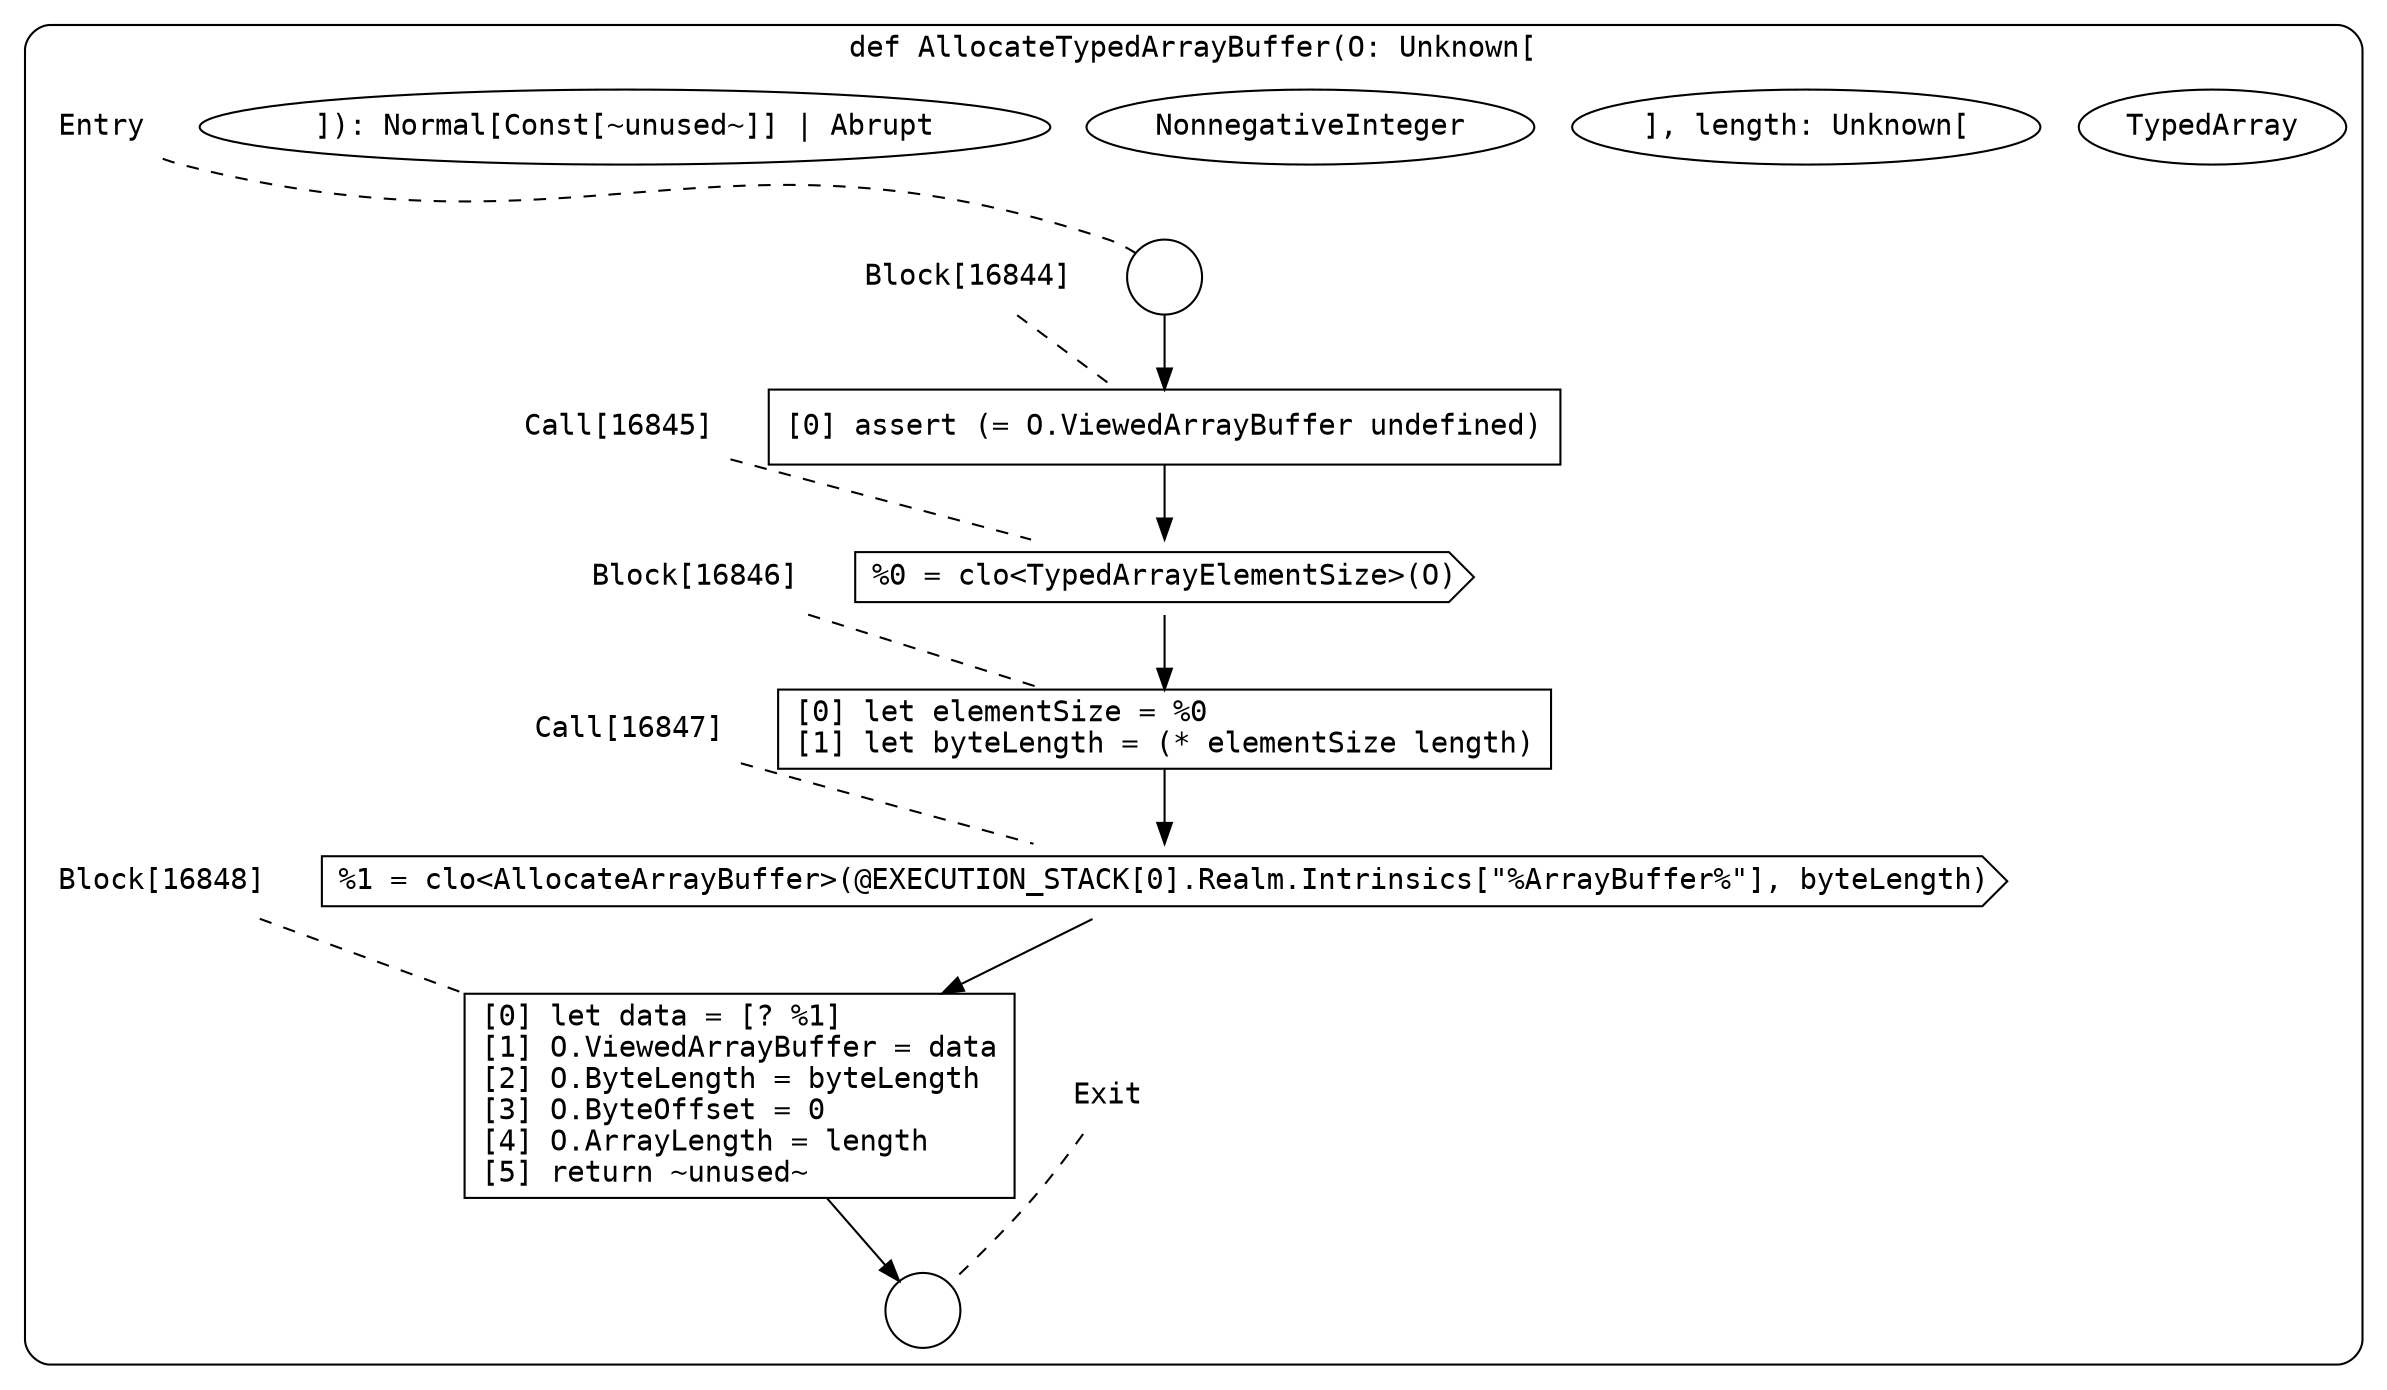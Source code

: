 digraph {
  graph [fontname = "Consolas"]
  node [fontname = "Consolas"]
  edge [fontname = "Consolas"]
  subgraph cluster2431 {
    label = "def AllocateTypedArrayBuffer(O: Unknown["TypedArray"], length: Unknown["NonnegativeInteger"]): Normal[Const[~unused~]] | Abrupt"
    style = rounded
    cluster2431_entry_name [shape=none, label=<<font color="black">Entry</font>>]
    cluster2431_entry_name -> cluster2431_entry [arrowhead=none, color="black", style=dashed]
    cluster2431_entry [shape=circle label=" " color="black" fillcolor="white" style=filled]
    cluster2431_entry -> node16844 [color="black"]
    cluster2431_exit_name [shape=none, label=<<font color="black">Exit</font>>]
    cluster2431_exit_name -> cluster2431_exit [arrowhead=none, color="black", style=dashed]
    cluster2431_exit [shape=circle label=" " color="black" fillcolor="white" style=filled]
    node16844_name [shape=none, label=<<font color="black">Block[16844]</font>>]
    node16844_name -> node16844 [arrowhead=none, color="black", style=dashed]
    node16844 [shape=box, label=<<font color="black">[0] assert (= O.ViewedArrayBuffer undefined)<BR ALIGN="LEFT"/></font>> color="black" fillcolor="white", style=filled]
    node16844 -> node16845 [color="black"]
    node16845_name [shape=none, label=<<font color="black">Call[16845]</font>>]
    node16845_name -> node16845 [arrowhead=none, color="black", style=dashed]
    node16845 [shape=cds, label=<<font color="black">%0 = clo&lt;TypedArrayElementSize&gt;(O)</font>> color="black" fillcolor="white", style=filled]
    node16845 -> node16846 [color="black"]
    node16846_name [shape=none, label=<<font color="black">Block[16846]</font>>]
    node16846_name -> node16846 [arrowhead=none, color="black", style=dashed]
    node16846 [shape=box, label=<<font color="black">[0] let elementSize = %0<BR ALIGN="LEFT"/>[1] let byteLength = (* elementSize length)<BR ALIGN="LEFT"/></font>> color="black" fillcolor="white", style=filled]
    node16846 -> node16847 [color="black"]
    node16847_name [shape=none, label=<<font color="black">Call[16847]</font>>]
    node16847_name -> node16847 [arrowhead=none, color="black", style=dashed]
    node16847 [shape=cds, label=<<font color="black">%1 = clo&lt;AllocateArrayBuffer&gt;(@EXECUTION_STACK[0].Realm.Intrinsics[&quot;%ArrayBuffer%&quot;], byteLength)</font>> color="black" fillcolor="white", style=filled]
    node16847 -> node16848 [color="black"]
    node16848_name [shape=none, label=<<font color="black">Block[16848]</font>>]
    node16848_name -> node16848 [arrowhead=none, color="black", style=dashed]
    node16848 [shape=box, label=<<font color="black">[0] let data = [? %1]<BR ALIGN="LEFT"/>[1] O.ViewedArrayBuffer = data<BR ALIGN="LEFT"/>[2] O.ByteLength = byteLength<BR ALIGN="LEFT"/>[3] O.ByteOffset = 0<BR ALIGN="LEFT"/>[4] O.ArrayLength = length<BR ALIGN="LEFT"/>[5] return ~unused~<BR ALIGN="LEFT"/></font>> color="black" fillcolor="white", style=filled]
    node16848 -> cluster2431_exit [color="black"]
  }
}